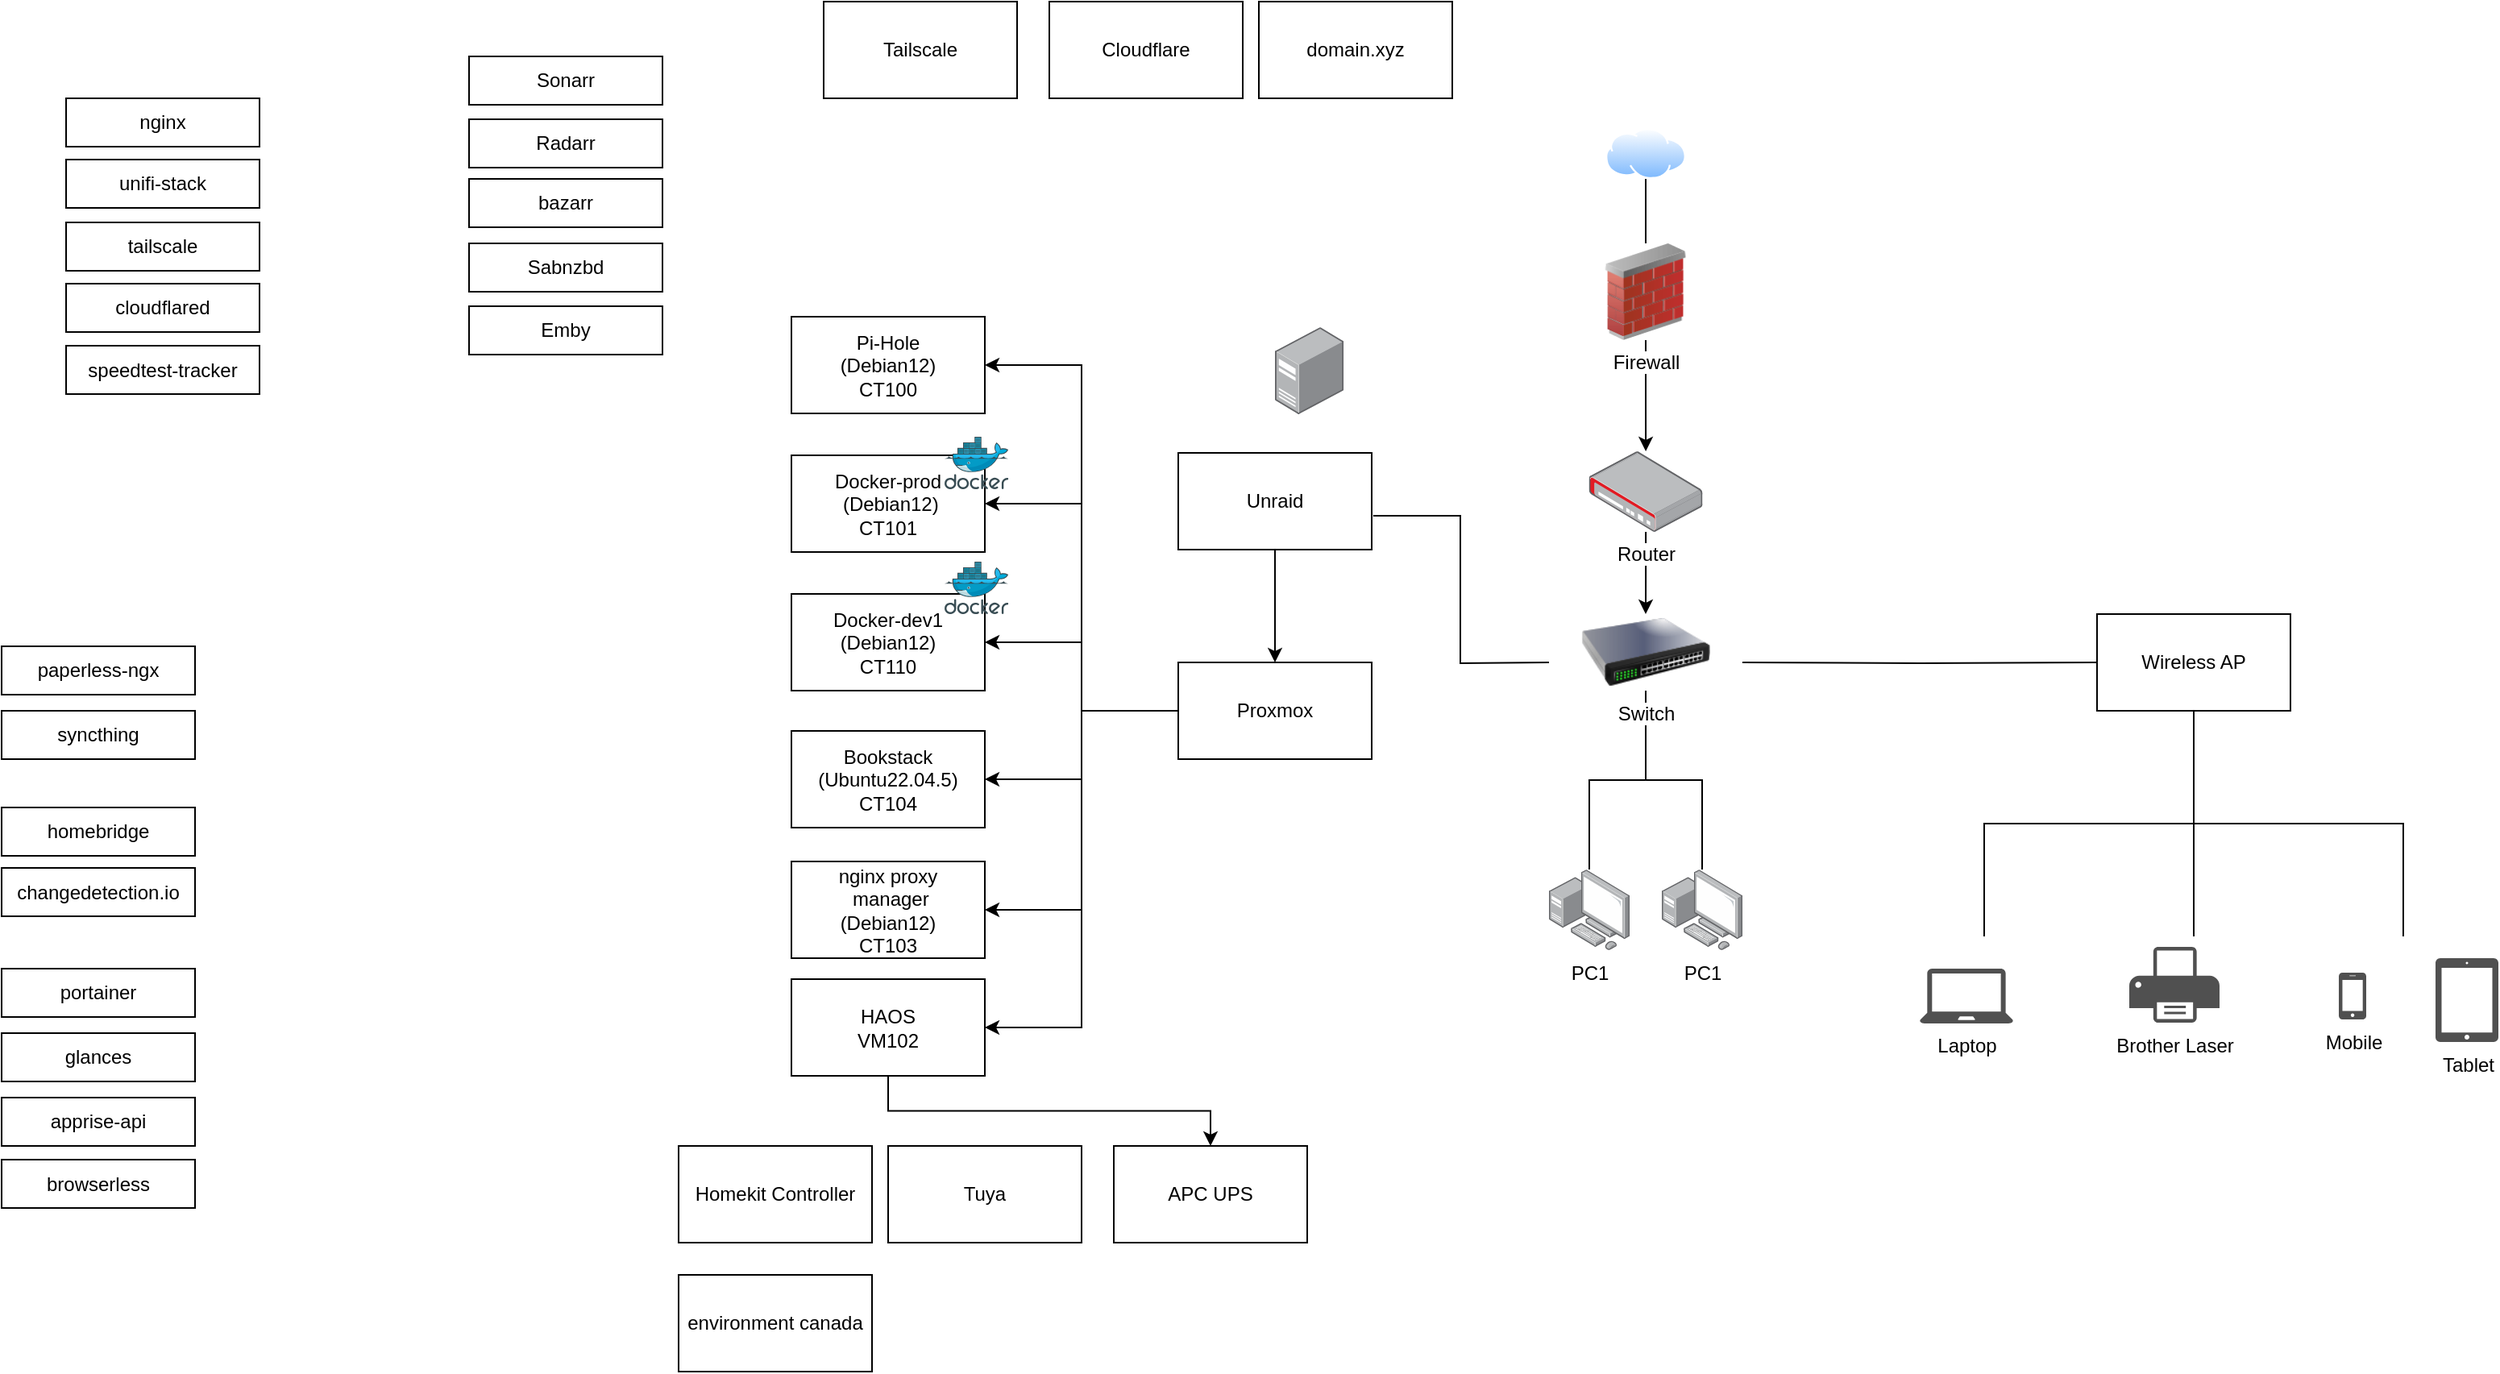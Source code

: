 <mxfile version="26.1.0">
  <diagram name="Page-1" id="8PJF-7k6O8kf38LD9RbU">
    <mxGraphModel dx="1158" dy="633" grid="1" gridSize="10" guides="1" tooltips="1" connect="1" arrows="1" fold="1" page="1" pageScale="1" pageWidth="1600" pageHeight="900" math="0" shadow="0">
      <root>
        <mxCell id="0" />
        <mxCell id="1" parent="0" />
        <mxCell id="H-8ICV9-0rw6bkesGoe8-49" style="edgeStyle=orthogonalEdgeStyle;rounded=0;orthogonalLoop=1;jettySize=auto;html=1;endArrow=none;endFill=0;" parent="1" source="H-8ICV9-0rw6bkesGoe8-4" edge="1">
          <mxGeometry relative="1" as="geometry">
            <Array as="points">
              <mxPoint x="1400" y="540" />
              <mxPoint x="1270" y="540" />
            </Array>
            <mxPoint x="1270" y="610" as="targetPoint" />
          </mxGeometry>
        </mxCell>
        <mxCell id="H-8ICV9-0rw6bkesGoe8-50" style="edgeStyle=orthogonalEdgeStyle;rounded=0;orthogonalLoop=1;jettySize=auto;html=1;endArrow=none;endFill=0;" parent="1" source="H-8ICV9-0rw6bkesGoe8-4" edge="1">
          <mxGeometry relative="1" as="geometry">
            <mxPoint x="1400" y="610" as="targetPoint" />
          </mxGeometry>
        </mxCell>
        <mxCell id="H-8ICV9-0rw6bkesGoe8-51" style="edgeStyle=orthogonalEdgeStyle;rounded=0;orthogonalLoop=1;jettySize=auto;html=1;endArrow=none;endFill=0;" parent="1" source="H-8ICV9-0rw6bkesGoe8-4" edge="1">
          <mxGeometry relative="1" as="geometry">
            <Array as="points">
              <mxPoint x="1400" y="540" />
              <mxPoint x="1530" y="540" />
            </Array>
            <mxPoint x="1530" y="610" as="targetPoint" />
          </mxGeometry>
        </mxCell>
        <mxCell id="H-8ICV9-0rw6bkesGoe8-4" value="Wireless AP" style="rounded=0;whiteSpace=wrap;html=1;" parent="1" vertex="1">
          <mxGeometry x="1340" y="410" width="120" height="60" as="geometry" />
        </mxCell>
        <mxCell id="H-8ICV9-0rw6bkesGoe8-13" style="rounded=0;orthogonalLoop=1;jettySize=auto;html=1;edgeStyle=orthogonalEdgeStyle;endArrow=none;endFill=0;" parent="1" target="H-8ICV9-0rw6bkesGoe8-4" edge="1">
          <mxGeometry relative="1" as="geometry">
            <mxPoint x="1120" y="440" as="sourcePoint" />
          </mxGeometry>
        </mxCell>
        <mxCell id="H-8ICV9-0rw6bkesGoe8-54" style="edgeStyle=orthogonalEdgeStyle;rounded=0;orthogonalLoop=1;jettySize=auto;html=1;entryX=1;entryY=0.5;entryDx=0;entryDy=0;" parent="1" source="H-8ICV9-0rw6bkesGoe8-18" target="H-8ICV9-0rw6bkesGoe8-26" edge="1">
          <mxGeometry relative="1" as="geometry" />
        </mxCell>
        <mxCell id="H-8ICV9-0rw6bkesGoe8-56" style="edgeStyle=orthogonalEdgeStyle;rounded=0;orthogonalLoop=1;jettySize=auto;html=1;entryX=1;entryY=0.5;entryDx=0;entryDy=0;" parent="1" source="H-8ICV9-0rw6bkesGoe8-18" target="H-8ICV9-0rw6bkesGoe8-21" edge="1">
          <mxGeometry relative="1" as="geometry" />
        </mxCell>
        <mxCell id="H-8ICV9-0rw6bkesGoe8-57" style="edgeStyle=orthogonalEdgeStyle;rounded=0;orthogonalLoop=1;jettySize=auto;html=1;entryX=1;entryY=0.5;entryDx=0;entryDy=0;" parent="1" source="H-8ICV9-0rw6bkesGoe8-18" target="H-8ICV9-0rw6bkesGoe8-20" edge="1">
          <mxGeometry relative="1" as="geometry" />
        </mxCell>
        <mxCell id="H-8ICV9-0rw6bkesGoe8-59" style="edgeStyle=orthogonalEdgeStyle;rounded=0;orthogonalLoop=1;jettySize=auto;html=1;entryX=1;entryY=0.5;entryDx=0;entryDy=0;" parent="1" source="H-8ICV9-0rw6bkesGoe8-18" target="H-8ICV9-0rw6bkesGoe8-23" edge="1">
          <mxGeometry relative="1" as="geometry" />
        </mxCell>
        <mxCell id="H-8ICV9-0rw6bkesGoe8-60" style="edgeStyle=orthogonalEdgeStyle;rounded=0;orthogonalLoop=1;jettySize=auto;html=1;entryX=1;entryY=0.5;entryDx=0;entryDy=0;" parent="1" source="H-8ICV9-0rw6bkesGoe8-18" target="H-8ICV9-0rw6bkesGoe8-22" edge="1">
          <mxGeometry relative="1" as="geometry" />
        </mxCell>
        <mxCell id="H-8ICV9-0rw6bkesGoe8-61" style="edgeStyle=orthogonalEdgeStyle;rounded=0;orthogonalLoop=1;jettySize=auto;html=1;entryX=1;entryY=0.5;entryDx=0;entryDy=0;" parent="1" source="H-8ICV9-0rw6bkesGoe8-18" target="H-8ICV9-0rw6bkesGoe8-28" edge="1">
          <mxGeometry relative="1" as="geometry" />
        </mxCell>
        <mxCell id="H-8ICV9-0rw6bkesGoe8-18" value="Proxmox" style="rounded=0;whiteSpace=wrap;html=1;" parent="1" vertex="1">
          <mxGeometry x="770" y="440" width="120" height="60" as="geometry" />
        </mxCell>
        <mxCell id="H-8ICV9-0rw6bkesGoe8-53" style="edgeStyle=orthogonalEdgeStyle;rounded=0;orthogonalLoop=1;jettySize=auto;html=1;exitX=0.5;exitY=1;exitDx=0;exitDy=0;" parent="1" source="H-8ICV9-0rw6bkesGoe8-19" target="H-8ICV9-0rw6bkesGoe8-18" edge="1">
          <mxGeometry relative="1" as="geometry" />
        </mxCell>
        <mxCell id="H-8ICV9-0rw6bkesGoe8-19" value="Unraid" style="rounded=0;whiteSpace=wrap;html=1;" parent="1" vertex="1">
          <mxGeometry x="770" y="310" width="120" height="60" as="geometry" />
        </mxCell>
        <mxCell id="H-8ICV9-0rw6bkesGoe8-20" value="Docker-dev1&lt;div&gt;(Debian12)&lt;div&gt;CT110&lt;/div&gt;&lt;/div&gt;" style="rounded=0;whiteSpace=wrap;html=1;" parent="1" vertex="1">
          <mxGeometry x="530" y="397.5" width="120" height="60" as="geometry" />
        </mxCell>
        <mxCell id="H-8ICV9-0rw6bkesGoe8-21" value="Docker-prod&lt;div&gt;&amp;nbsp;(Debian12)&lt;div&gt;CT101&lt;/div&gt;&lt;/div&gt;" style="rounded=0;whiteSpace=wrap;html=1;" parent="1" vertex="1">
          <mxGeometry x="530" y="311.5" width="120" height="60" as="geometry" />
        </mxCell>
        <mxCell id="H-8ICV9-0rw6bkesGoe8-66" style="edgeStyle=orthogonalEdgeStyle;rounded=0;orthogonalLoop=1;jettySize=auto;html=1;exitX=0.5;exitY=1;exitDx=0;exitDy=0;entryX=0.5;entryY=0;entryDx=0;entryDy=0;" parent="1" source="H-8ICV9-0rw6bkesGoe8-22" target="H-8ICV9-0rw6bkesGoe8-65" edge="1">
          <mxGeometry relative="1" as="geometry" />
        </mxCell>
        <mxCell id="H-8ICV9-0rw6bkesGoe8-22" value="HAOS&lt;div&gt;VM102&lt;/div&gt;" style="rounded=0;whiteSpace=wrap;html=1;" parent="1" vertex="1">
          <mxGeometry x="530" y="636.5" width="120" height="60" as="geometry" />
        </mxCell>
        <mxCell id="H-8ICV9-0rw6bkesGoe8-23" value="Bookstack&lt;div&gt;(Ubuntu22.04.5)&lt;div&gt;CT104&lt;/div&gt;&lt;/div&gt;" style="rounded=0;whiteSpace=wrap;html=1;" parent="1" vertex="1">
          <mxGeometry x="530" y="482.5" width="120" height="60" as="geometry" />
        </mxCell>
        <mxCell id="H-8ICV9-0rw6bkesGoe8-24" value="Radarr" style="rounded=0;whiteSpace=wrap;html=1;" parent="1" vertex="1">
          <mxGeometry x="330" y="103" width="120" height="30" as="geometry" />
        </mxCell>
        <mxCell id="H-8ICV9-0rw6bkesGoe8-25" value="Sonarr" style="rounded=0;whiteSpace=wrap;html=1;" parent="1" vertex="1">
          <mxGeometry x="330" y="64" width="120" height="30" as="geometry" />
        </mxCell>
        <mxCell id="H-8ICV9-0rw6bkesGoe8-26" value="Pi-Hole&lt;div&gt;(Debian12)&lt;br&gt;&lt;div&gt;CT100&lt;/div&gt;&lt;/div&gt;" style="rounded=0;whiteSpace=wrap;html=1;" parent="1" vertex="1">
          <mxGeometry x="530" y="225.5" width="120" height="60" as="geometry" />
        </mxCell>
        <mxCell id="H-8ICV9-0rw6bkesGoe8-27" value="Sabnzbd" style="rounded=0;whiteSpace=wrap;html=1;" parent="1" vertex="1">
          <mxGeometry x="330" y="180" width="120" height="30" as="geometry" />
        </mxCell>
        <mxCell id="H-8ICV9-0rw6bkesGoe8-28" value="nginx proxy&lt;br&gt;&amp;nbsp;manager&lt;div&gt;(Debian12)&lt;br&gt;&lt;div&gt;CT103&lt;/div&gt;&lt;/div&gt;" style="rounded=0;whiteSpace=wrap;html=1;" parent="1" vertex="1">
          <mxGeometry x="530" y="563.5" width="120" height="60" as="geometry" />
        </mxCell>
        <mxCell id="H-8ICV9-0rw6bkesGoe8-29" value="changedetection.io" style="rounded=0;whiteSpace=wrap;html=1;" parent="1" vertex="1">
          <mxGeometry x="40" y="567.5" width="120" height="30" as="geometry" />
        </mxCell>
        <mxCell id="H-8ICV9-0rw6bkesGoe8-30" value="Emby" style="rounded=0;whiteSpace=wrap;html=1;" parent="1" vertex="1">
          <mxGeometry x="330" y="219" width="120" height="30" as="geometry" />
        </mxCell>
        <mxCell id="H-8ICV9-0rw6bkesGoe8-31" value="browserless" style="rounded=0;whiteSpace=wrap;html=1;" parent="1" vertex="1">
          <mxGeometry x="40" y="748.5" width="120" height="30" as="geometry" />
        </mxCell>
        <mxCell id="H-8ICV9-0rw6bkesGoe8-32" value="tailscale" style="rounded=0;whiteSpace=wrap;html=1;" parent="1" vertex="1">
          <mxGeometry x="80" y="167" width="120" height="30" as="geometry" />
        </mxCell>
        <mxCell id="H-8ICV9-0rw6bkesGoe8-33" value="syncthing" style="rounded=0;whiteSpace=wrap;html=1;" parent="1" vertex="1">
          <mxGeometry x="40" y="470" width="120" height="30" as="geometry" />
        </mxCell>
        <mxCell id="H-8ICV9-0rw6bkesGoe8-34" value="cloudflared" style="rounded=0;whiteSpace=wrap;html=1;" parent="1" vertex="1">
          <mxGeometry x="80" y="205" width="120" height="30" as="geometry" />
        </mxCell>
        <mxCell id="H-8ICV9-0rw6bkesGoe8-35" value="glances" style="rounded=0;whiteSpace=wrap;html=1;" parent="1" vertex="1">
          <mxGeometry x="40" y="670" width="120" height="30" as="geometry" />
        </mxCell>
        <mxCell id="H-8ICV9-0rw6bkesGoe8-36" value="homebridge" style="rounded=0;whiteSpace=wrap;html=1;" parent="1" vertex="1">
          <mxGeometry x="40" y="530" width="120" height="30" as="geometry" />
        </mxCell>
        <mxCell id="H-8ICV9-0rw6bkesGoe8-37" value="paperless-ngx" style="rounded=0;whiteSpace=wrap;html=1;" parent="1" vertex="1">
          <mxGeometry x="40" y="430" width="120" height="30" as="geometry" />
        </mxCell>
        <mxCell id="H-8ICV9-0rw6bkesGoe8-38" value="bazarr" style="rounded=0;whiteSpace=wrap;html=1;" parent="1" vertex="1">
          <mxGeometry x="330" y="140" width="120" height="30" as="geometry" />
        </mxCell>
        <mxCell id="H-8ICV9-0rw6bkesGoe8-39" value="speedtest-tracker" style="rounded=0;whiteSpace=wrap;html=1;" parent="1" vertex="1">
          <mxGeometry x="80" y="243.5" width="120" height="30" as="geometry" />
        </mxCell>
        <mxCell id="H-8ICV9-0rw6bkesGoe8-40" value="apprise-api" style="rounded=0;whiteSpace=wrap;html=1;" parent="1" vertex="1">
          <mxGeometry x="40" y="710" width="120" height="30" as="geometry" />
        </mxCell>
        <mxCell id="H-8ICV9-0rw6bkesGoe8-41" value="portainer" style="rounded=0;whiteSpace=wrap;html=1;" parent="1" vertex="1">
          <mxGeometry x="40" y="630" width="120" height="30" as="geometry" />
        </mxCell>
        <mxCell id="H-8ICV9-0rw6bkesGoe8-42" value="unifi-stack" style="rounded=0;whiteSpace=wrap;html=1;" parent="1" vertex="1">
          <mxGeometry x="80" y="128" width="120" height="30" as="geometry" />
        </mxCell>
        <mxCell id="H-8ICV9-0rw6bkesGoe8-48" value="nginx" style="rounded=0;whiteSpace=wrap;html=1;" parent="1" vertex="1">
          <mxGeometry x="80" y="90" width="120" height="30" as="geometry" />
        </mxCell>
        <mxCell id="H-8ICV9-0rw6bkesGoe8-52" style="edgeStyle=orthogonalEdgeStyle;rounded=0;orthogonalLoop=1;jettySize=auto;html=1;entryX=1.008;entryY=0.65;entryDx=0;entryDy=0;entryPerimeter=0;endArrow=none;endFill=0;" parent="1" target="H-8ICV9-0rw6bkesGoe8-19" edge="1">
          <mxGeometry relative="1" as="geometry">
            <mxPoint x="1000" y="440.029" as="sourcePoint" />
          </mxGeometry>
        </mxCell>
        <mxCell id="H-8ICV9-0rw6bkesGoe8-65" value="APC UPS" style="rounded=0;whiteSpace=wrap;html=1;" parent="1" vertex="1">
          <mxGeometry x="730" y="740" width="120" height="60" as="geometry" />
        </mxCell>
        <mxCell id="H-8ICV9-0rw6bkesGoe8-67" value="Cloudflare" style="rounded=0;whiteSpace=wrap;html=1;" parent="1" vertex="1">
          <mxGeometry x="690" y="30" width="120" height="60" as="geometry" />
        </mxCell>
        <mxCell id="H-8ICV9-0rw6bkesGoe8-68" value="Tailscale" style="rounded=0;whiteSpace=wrap;html=1;" parent="1" vertex="1">
          <mxGeometry x="550" y="30" width="120" height="60" as="geometry" />
        </mxCell>
        <mxCell id="H-8ICV9-0rw6bkesGoe8-69" value="domain.xyz" style="rounded=0;whiteSpace=wrap;html=1;" parent="1" vertex="1">
          <mxGeometry x="820" y="30" width="120" height="60" as="geometry" />
        </mxCell>
        <mxCell id="H-8ICV9-0rw6bkesGoe8-70" value="Tuya" style="rounded=0;whiteSpace=wrap;html=1;" parent="1" vertex="1">
          <mxGeometry x="590" y="740" width="120" height="60" as="geometry" />
        </mxCell>
        <mxCell id="H-8ICV9-0rw6bkesGoe8-71" value="Homekit Controller" style="rounded=0;whiteSpace=wrap;html=1;" parent="1" vertex="1">
          <mxGeometry x="460" y="740" width="120" height="60" as="geometry" />
        </mxCell>
        <mxCell id="H-8ICV9-0rw6bkesGoe8-72" value="environment canada" style="rounded=0;whiteSpace=wrap;html=1;" parent="1" vertex="1">
          <mxGeometry x="460" y="820" width="120" height="60" as="geometry" />
        </mxCell>
        <mxCell id="UK7bh5dRqCB79iwSgrZ0-4" style="edgeStyle=orthogonalEdgeStyle;rounded=0;orthogonalLoop=1;jettySize=auto;html=1;endArrow=none;startFill=0;" parent="1" source="UK7bh5dRqCB79iwSgrZ0-1" target="UK7bh5dRqCB79iwSgrZ0-3" edge="1">
          <mxGeometry relative="1" as="geometry" />
        </mxCell>
        <mxCell id="UK7bh5dRqCB79iwSgrZ0-1" value="" style="image;aspect=fixed;perimeter=ellipsePerimeter;html=1;align=center;shadow=0;dashed=0;spacingTop=3;image=img/lib/active_directory/internet_cloud.svg;" parent="1" vertex="1">
          <mxGeometry x="1035" y="108.5" width="50" height="31.5" as="geometry" />
        </mxCell>
        <mxCell id="UK7bh5dRqCB79iwSgrZ0-7" style="edgeStyle=orthogonalEdgeStyle;rounded=0;orthogonalLoop=1;jettySize=auto;html=1;" parent="1" source="UK7bh5dRqCB79iwSgrZ0-3" target="UK7bh5dRqCB79iwSgrZ0-6" edge="1">
          <mxGeometry relative="1" as="geometry" />
        </mxCell>
        <mxCell id="UK7bh5dRqCB79iwSgrZ0-3" value="Firewall" style="image;html=1;image=img/lib/clip_art/networking/Firewall_02_128x128.png" parent="1" vertex="1">
          <mxGeometry x="1030" y="180" width="60" height="60" as="geometry" />
        </mxCell>
        <mxCell id="UK7bh5dRqCB79iwSgrZ0-10" style="edgeStyle=orthogonalEdgeStyle;rounded=0;orthogonalLoop=1;jettySize=auto;html=1;" parent="1" source="UK7bh5dRqCB79iwSgrZ0-6" target="UK7bh5dRqCB79iwSgrZ0-9" edge="1">
          <mxGeometry relative="1" as="geometry" />
        </mxCell>
        <mxCell id="UK7bh5dRqCB79iwSgrZ0-6" value="Router" style="image;points=[];aspect=fixed;html=1;align=center;shadow=0;dashed=0;image=img/lib/allied_telesis/security/Router_VPN.svg;" parent="1" vertex="1">
          <mxGeometry x="1024.78" y="309" width="70.45" height="50" as="geometry" />
        </mxCell>
        <mxCell id="yec54TBUQDnnElS_8UVJ-3" style="edgeStyle=orthogonalEdgeStyle;rounded=0;orthogonalLoop=1;jettySize=auto;html=1;endArrow=none;startFill=0;" edge="1" parent="1" source="UK7bh5dRqCB79iwSgrZ0-9" target="UK7bh5dRqCB79iwSgrZ0-18">
          <mxGeometry relative="1" as="geometry" />
        </mxCell>
        <mxCell id="yec54TBUQDnnElS_8UVJ-5" style="edgeStyle=orthogonalEdgeStyle;rounded=0;orthogonalLoop=1;jettySize=auto;html=1;endArrow=none;startFill=0;" edge="1" parent="1" source="UK7bh5dRqCB79iwSgrZ0-9" target="yec54TBUQDnnElS_8UVJ-4">
          <mxGeometry relative="1" as="geometry" />
        </mxCell>
        <mxCell id="UK7bh5dRqCB79iwSgrZ0-9" value="Switch" style="image;html=1;image=img/lib/clip_art/networking/Switch_128x128.png" parent="1" vertex="1">
          <mxGeometry x="1020" y="410" width="80" height="47.5" as="geometry" />
        </mxCell>
        <mxCell id="UK7bh5dRqCB79iwSgrZ0-18" value="PC1" style="image;points=[];aspect=fixed;html=1;align=center;shadow=0;dashed=0;image=img/lib/allied_telesis/computer_and_terminals/Personal_Computer_with_Server.svg;" parent="1" vertex="1">
          <mxGeometry x="1000" y="568.5" width="50" height="50" as="geometry" />
        </mxCell>
        <mxCell id="UK7bh5dRqCB79iwSgrZ0-19" value="" style="image;points=[];aspect=fixed;html=1;align=center;shadow=0;dashed=0;image=img/lib/allied_telesis/computer_and_terminals/Server_Desktop.svg;" parent="1" vertex="1">
          <mxGeometry x="830" y="232" width="42.6" height="54" as="geometry" />
        </mxCell>
        <mxCell id="UK7bh5dRqCB79iwSgrZ0-31" value="Tablet" style="sketch=0;pointerEvents=1;shadow=0;dashed=0;html=1;strokeColor=none;fillColor=#505050;labelPosition=center;verticalLabelPosition=bottom;verticalAlign=top;outlineConnect=0;align=center;shape=mxgraph.office.devices.tablet_ipad;" parent="1" vertex="1">
          <mxGeometry x="1550" y="623.5" width="39" height="52" as="geometry" />
        </mxCell>
        <mxCell id="UK7bh5dRqCB79iwSgrZ0-32" value="Mobile" style="sketch=0;pointerEvents=1;shadow=0;dashed=0;html=1;strokeColor=none;fillColor=#505050;labelPosition=center;verticalLabelPosition=bottom;verticalAlign=top;outlineConnect=0;align=center;shape=mxgraph.office.devices.cell_phone_iphone_proportional;" parent="1" vertex="1">
          <mxGeometry x="1490" y="632.5" width="17" height="29" as="geometry" />
        </mxCell>
        <mxCell id="UK7bh5dRqCB79iwSgrZ0-33" value="Laptop" style="sketch=0;pointerEvents=1;shadow=0;dashed=0;html=1;strokeColor=none;fillColor=#505050;labelPosition=center;verticalLabelPosition=bottom;verticalAlign=top;outlineConnect=0;align=center;shape=mxgraph.office.devices.laptop;" parent="1" vertex="1">
          <mxGeometry x="1230" y="630" width="58" height="34" as="geometry" />
        </mxCell>
        <mxCell id="UK7bh5dRqCB79iwSgrZ0-34" value="Brother Laser" style="sketch=0;pointerEvents=1;shadow=0;dashed=0;html=1;strokeColor=none;fillColor=#505050;labelPosition=center;verticalLabelPosition=bottom;verticalAlign=top;outlineConnect=0;align=center;shape=mxgraph.office.devices.printer;" parent="1" vertex="1">
          <mxGeometry x="1360" y="616.5" width="56" height="47" as="geometry" />
        </mxCell>
        <mxCell id="UK7bh5dRqCB79iwSgrZ0-35" value="" style="shape=image;html=1;verticalAlign=top;verticalLabelPosition=bottom;labelBackgroundColor=#ffffff;imageAspect=0;aspect=fixed;image=https://cdn1.iconfinder.com/data/icons/Vista-Inspirate_1.0/128x128/apps/debian.png" parent="1" vertex="1">
          <mxGeometry x="710" y="115.5" width="128" height="128" as="geometry" />
        </mxCell>
        <mxCell id="yec54TBUQDnnElS_8UVJ-1" value="" style="image;sketch=0;aspect=fixed;html=1;points=[];align=center;fontSize=12;image=img/lib/mscae/Docker.svg;" vertex="1" parent="1">
          <mxGeometry x="625" y="377.5" width="39.63" height="32.5" as="geometry" />
        </mxCell>
        <mxCell id="yec54TBUQDnnElS_8UVJ-2" value="" style="image;sketch=0;aspect=fixed;html=1;points=[];align=center;fontSize=12;image=img/lib/mscae/Docker.svg;" vertex="1" parent="1">
          <mxGeometry x="625" y="300" width="39.63" height="32.5" as="geometry" />
        </mxCell>
        <mxCell id="yec54TBUQDnnElS_8UVJ-4" value="PC1" style="image;points=[];aspect=fixed;html=1;align=center;shadow=0;dashed=0;image=img/lib/allied_telesis/computer_and_terminals/Personal_Computer_with_Server.svg;" vertex="1" parent="1">
          <mxGeometry x="1070" y="568.5" width="50" height="50" as="geometry" />
        </mxCell>
      </root>
    </mxGraphModel>
  </diagram>
</mxfile>
